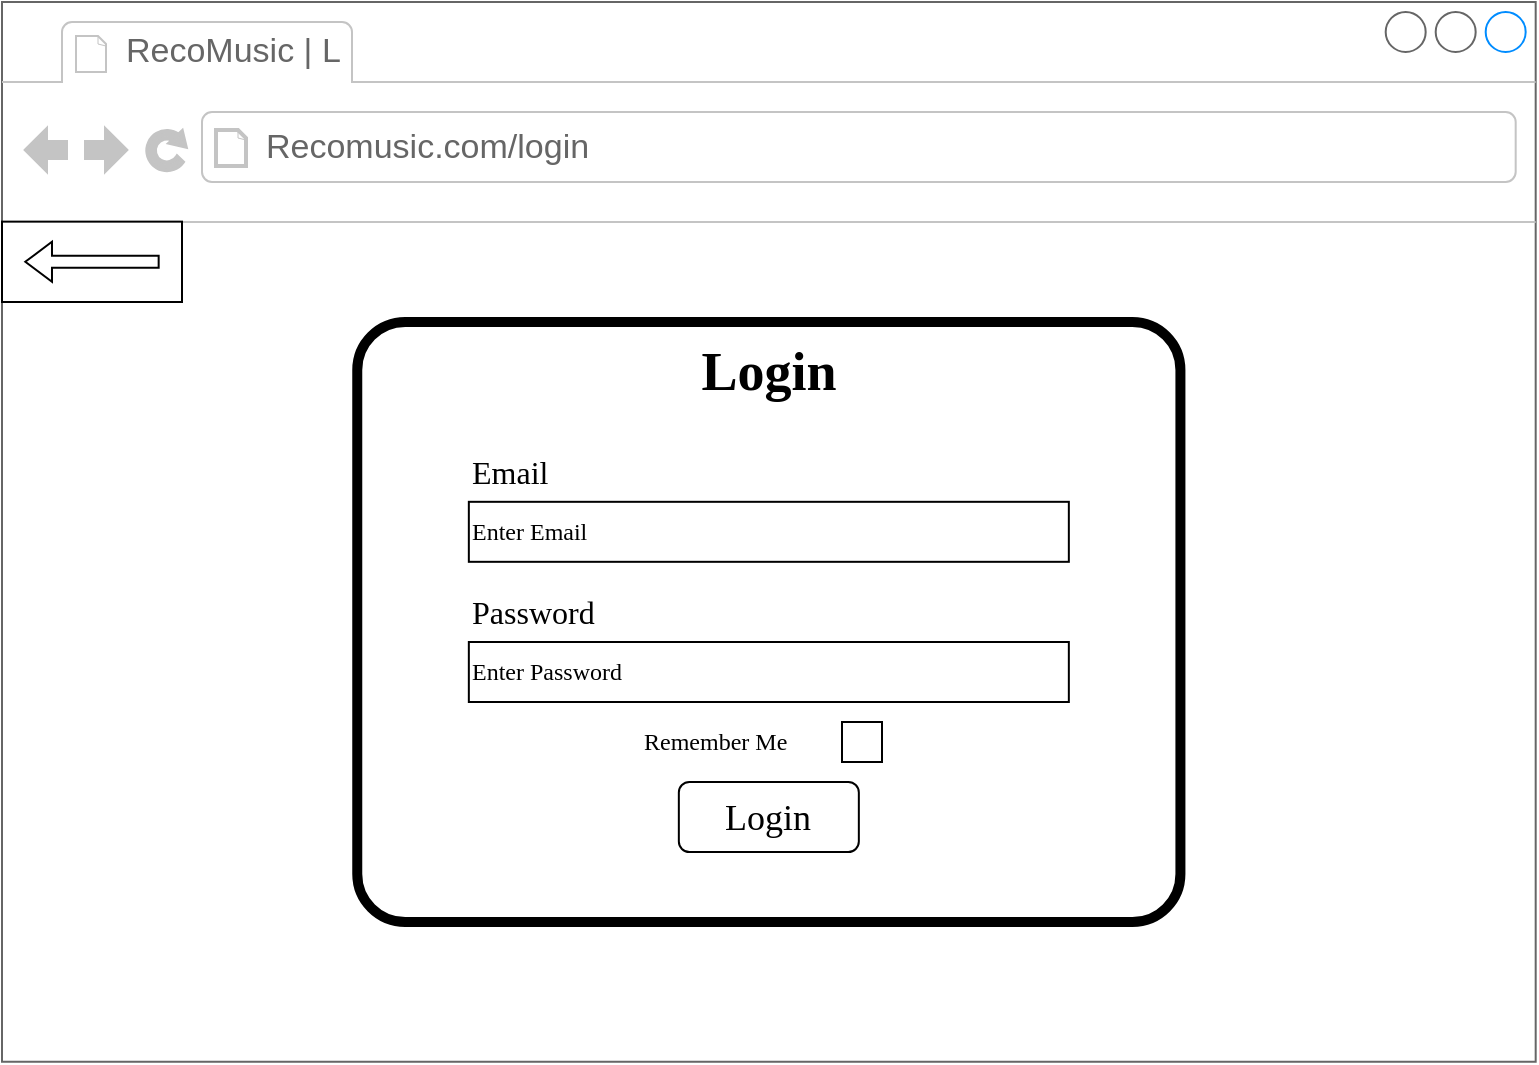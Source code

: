 <mxfile version="21.3.2" type="device">
  <diagram name="Page-1" id="_d1mRB3KuaB-NEBDW18h">
    <mxGraphModel dx="954" dy="610" grid="1" gridSize="10" guides="1" tooltips="1" connect="1" arrows="1" fold="1" page="1" pageScale="1" pageWidth="827" pageHeight="1169" math="0" shadow="0">
      <root>
        <mxCell id="0" />
        <mxCell id="1" parent="0" />
        <mxCell id="fg_MT1BBQ9zyIC7BIO2O-3" value="" style="strokeWidth=1;shadow=0;dashed=0;align=center;html=1;shape=mxgraph.mockup.containers.browserWindow;rSize=0;strokeColor=#666666;strokeColor2=#008cff;strokeColor3=#c4c4c4;mainText=,;recursiveResize=0;" vertex="1" parent="1">
          <mxGeometry x="50" y="40" width="766.84" height="529.82" as="geometry" />
        </mxCell>
        <mxCell id="fg_MT1BBQ9zyIC7BIO2O-4" value="RecoMusic | L" style="strokeWidth=1;shadow=0;dashed=0;align=center;html=1;shape=mxgraph.mockup.containers.anchor;fontSize=17;fontColor=#666666;align=left;whiteSpace=wrap;" vertex="1" parent="fg_MT1BBQ9zyIC7BIO2O-3">
          <mxGeometry x="60" y="12" width="110" height="26" as="geometry" />
        </mxCell>
        <mxCell id="fg_MT1BBQ9zyIC7BIO2O-5" value="Recomusic.com/login" style="strokeWidth=1;shadow=0;dashed=0;align=center;html=1;shape=mxgraph.mockup.containers.anchor;rSize=0;fontSize=17;fontColor=#666666;align=left;" vertex="1" parent="fg_MT1BBQ9zyIC7BIO2O-3">
          <mxGeometry x="130" y="60" width="250" height="26" as="geometry" />
        </mxCell>
        <mxCell id="fg_MT1BBQ9zyIC7BIO2O-6" value="" style="rounded=0;whiteSpace=wrap;html=1;" vertex="1" parent="fg_MT1BBQ9zyIC7BIO2O-3">
          <mxGeometry y="109.82" width="90" height="40.18" as="geometry" />
        </mxCell>
        <mxCell id="fg_MT1BBQ9zyIC7BIO2O-10" value="" style="shape=singleArrow;direction=west;whiteSpace=wrap;html=1;" vertex="1" parent="fg_MT1BBQ9zyIC7BIO2O-3">
          <mxGeometry x="11.66" y="119.91" width="66.67" height="20" as="geometry" />
        </mxCell>
        <mxCell id="fg_MT1BBQ9zyIC7BIO2O-11" value="" style="rounded=1;whiteSpace=wrap;html=1;strokeWidth=5;arcSize=8;" vertex="1" parent="fg_MT1BBQ9zyIC7BIO2O-3">
          <mxGeometry x="177.63" y="160" width="411.58" height="300" as="geometry" />
        </mxCell>
        <mxCell id="fg_MT1BBQ9zyIC7BIO2O-12" value="Login" style="text;html=1;strokeColor=none;fillColor=none;align=center;verticalAlign=middle;whiteSpace=wrap;rounded=0;fontFamily=Verdana;fontSize=27;fontStyle=1" vertex="1" parent="fg_MT1BBQ9zyIC7BIO2O-3">
          <mxGeometry x="340.13" y="170" width="86.58" height="30" as="geometry" />
        </mxCell>
        <mxCell id="fg_MT1BBQ9zyIC7BIO2O-13" value="Enter Email" style="rounded=0;whiteSpace=wrap;html=1;fontFamily=Verdana;align=left;" vertex="1" parent="fg_MT1BBQ9zyIC7BIO2O-3">
          <mxGeometry x="233.42" y="249.91" width="300" height="30" as="geometry" />
        </mxCell>
        <mxCell id="fg_MT1BBQ9zyIC7BIO2O-14" value="Email" style="text;html=1;strokeColor=none;fillColor=none;align=left;verticalAlign=middle;whiteSpace=wrap;rounded=0;fontFamily=Verdana;fontSize=16;" vertex="1" parent="fg_MT1BBQ9zyIC7BIO2O-3">
          <mxGeometry x="233.42" y="219.91" width="60" height="30" as="geometry" />
        </mxCell>
        <mxCell id="fg_MT1BBQ9zyIC7BIO2O-16" value="Enter Password" style="rounded=0;whiteSpace=wrap;html=1;fontFamily=Verdana;align=left;" vertex="1" parent="fg_MT1BBQ9zyIC7BIO2O-3">
          <mxGeometry x="233.42" y="320" width="300" height="30" as="geometry" />
        </mxCell>
        <mxCell id="fg_MT1BBQ9zyIC7BIO2O-17" value="Password" style="text;html=1;strokeColor=none;fillColor=none;align=left;verticalAlign=middle;whiteSpace=wrap;rounded=0;fontFamily=Verdana;fontSize=16;" vertex="1" parent="fg_MT1BBQ9zyIC7BIO2O-3">
          <mxGeometry x="233.42" y="290" width="76.58" height="30" as="geometry" />
        </mxCell>
        <mxCell id="fg_MT1BBQ9zyIC7BIO2O-18" value="" style="rounded=0;whiteSpace=wrap;html=1;" vertex="1" parent="fg_MT1BBQ9zyIC7BIO2O-3">
          <mxGeometry x="420" y="360" width="20" height="20" as="geometry" />
        </mxCell>
        <mxCell id="fg_MT1BBQ9zyIC7BIO2O-19" value="&lt;font face=&quot;Verdana&quot;&gt;Remember Me&lt;/font&gt;" style="text;html=1;strokeColor=none;fillColor=none;align=left;verticalAlign=middle;whiteSpace=wrap;rounded=0;" vertex="1" parent="fg_MT1BBQ9zyIC7BIO2O-3">
          <mxGeometry x="319" y="355" width="90" height="30" as="geometry" />
        </mxCell>
        <mxCell id="fg_MT1BBQ9zyIC7BIO2O-20" value="Login" style="rounded=1;whiteSpace=wrap;html=1;fontFamily=Verdana;fontSize=18;" vertex="1" parent="fg_MT1BBQ9zyIC7BIO2O-3">
          <mxGeometry x="338.42" y="390" width="90" height="35" as="geometry" />
        </mxCell>
      </root>
    </mxGraphModel>
  </diagram>
</mxfile>
